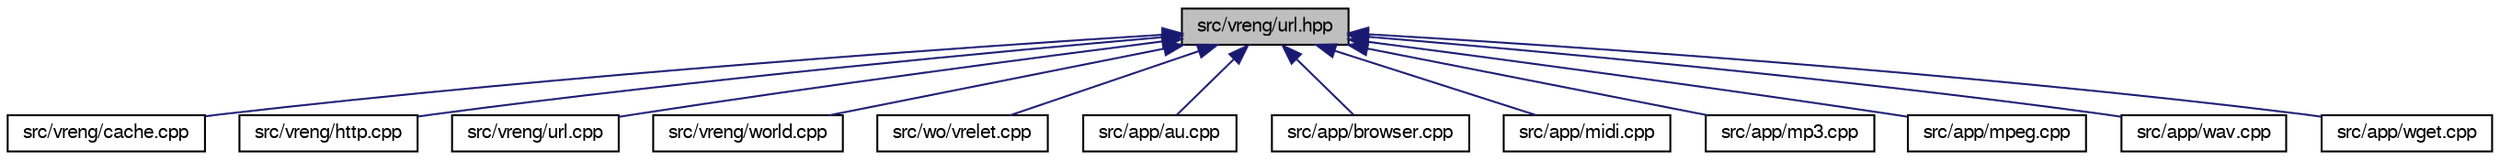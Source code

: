digraph "src/vreng/url.hpp"
{
 // LATEX_PDF_SIZE
  bgcolor="transparent";
  edge [fontname="FreeSans",fontsize="10",labelfontname="FreeSans",labelfontsize="10"];
  node [fontname="FreeSans",fontsize="10",shape=record];
  Node1 [label="src/vreng/url.hpp",height=0.2,width=0.4,color="black", fillcolor="grey75", style="filled", fontcolor="black",tooltip=" "];
  Node1 -> Node2 [dir="back",color="midnightblue",fontsize="10",style="solid",fontname="FreeSans"];
  Node2 [label="src/vreng/cache.cpp",height=0.2,width=0.4,color="black",URL="$a00002.html",tooltip=" "];
  Node1 -> Node3 [dir="back",color="midnightblue",fontsize="10",style="solid",fontname="FreeSans"];
  Node3 [label="src/vreng/http.cpp",height=0.2,width=0.4,color="black",URL="$a00035.html",tooltip=" "];
  Node1 -> Node4 [dir="back",color="midnightblue",fontsize="10",style="solid",fontname="FreeSans"];
  Node4 [label="src/vreng/url.cpp",height=0.2,width=0.4,color="black",URL="$a00131.html",tooltip=" "];
  Node1 -> Node5 [dir="back",color="midnightblue",fontsize="10",style="solid",fontname="FreeSans"];
  Node5 [label="src/vreng/world.cpp",height=0.2,width=0.4,color="black",URL="$a00146.html",tooltip=" "];
  Node1 -> Node6 [dir="back",color="midnightblue",fontsize="10",style="solid",fontname="FreeSans"];
  Node6 [label="src/wo/vrelet.cpp",height=0.2,width=0.4,color="black",URL="$a00809.html",tooltip=" "];
  Node1 -> Node7 [dir="back",color="midnightblue",fontsize="10",style="solid",fontname="FreeSans"];
  Node7 [label="src/app/au.cpp",height=0.2,width=0.4,color="black",URL="$a01229.html",tooltip=" "];
  Node1 -> Node8 [dir="back",color="midnightblue",fontsize="10",style="solid",fontname="FreeSans"];
  Node8 [label="src/app/browser.cpp",height=0.2,width=0.4,color="black",URL="$a01241.html",tooltip=" "];
  Node1 -> Node9 [dir="back",color="midnightblue",fontsize="10",style="solid",fontname="FreeSans"];
  Node9 [label="src/app/midi.cpp",height=0.2,width=0.4,color="black",URL="$a01247.html",tooltip=" "];
  Node1 -> Node10 [dir="back",color="midnightblue",fontsize="10",style="solid",fontname="FreeSans"];
  Node10 [label="src/app/mp3.cpp",height=0.2,width=0.4,color="black",URL="$a01259.html",tooltip=" "];
  Node1 -> Node11 [dir="back",color="midnightblue",fontsize="10",style="solid",fontname="FreeSans"];
  Node11 [label="src/app/mpeg.cpp",height=0.2,width=0.4,color="black",URL="$a01265.html",tooltip=" "];
  Node1 -> Node12 [dir="back",color="midnightblue",fontsize="10",style="solid",fontname="FreeSans"];
  Node12 [label="src/app/wav.cpp",height=0.2,width=0.4,color="black",URL="$a01295.html",tooltip=" "];
  Node1 -> Node13 [dir="back",color="midnightblue",fontsize="10",style="solid",fontname="FreeSans"];
  Node13 [label="src/app/wget.cpp",height=0.2,width=0.4,color="black",URL="$a01307.html",tooltip=" "];
}
